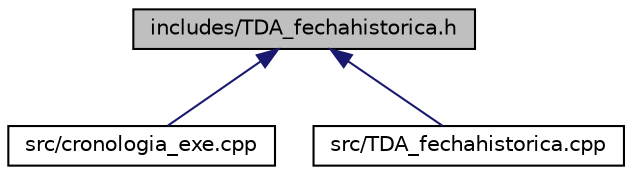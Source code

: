 digraph "includes/TDA_fechahistorica.h"
{
  edge [fontname="Helvetica",fontsize="10",labelfontname="Helvetica",labelfontsize="10"];
  node [fontname="Helvetica",fontsize="10",shape=record];
  Node1 [label="includes/TDA_fechahistorica.h",height=0.2,width=0.4,color="black", fillcolor="grey75", style="filled", fontcolor="black"];
  Node1 -> Node2 [dir="back",color="midnightblue",fontsize="10",style="solid",fontname="Helvetica"];
  Node2 [label="src/cronologia_exe.cpp",height=0.2,width=0.4,color="black", fillcolor="white", style="filled",URL="$cronologia__exe_8cpp.html"];
  Node1 -> Node3 [dir="back",color="midnightblue",fontsize="10",style="solid",fontname="Helvetica"];
  Node3 [label="src/TDA_fechahistorica.cpp",height=0.2,width=0.4,color="black", fillcolor="white", style="filled",URL="$TDA__fechahistorica_8cpp.html"];
}
